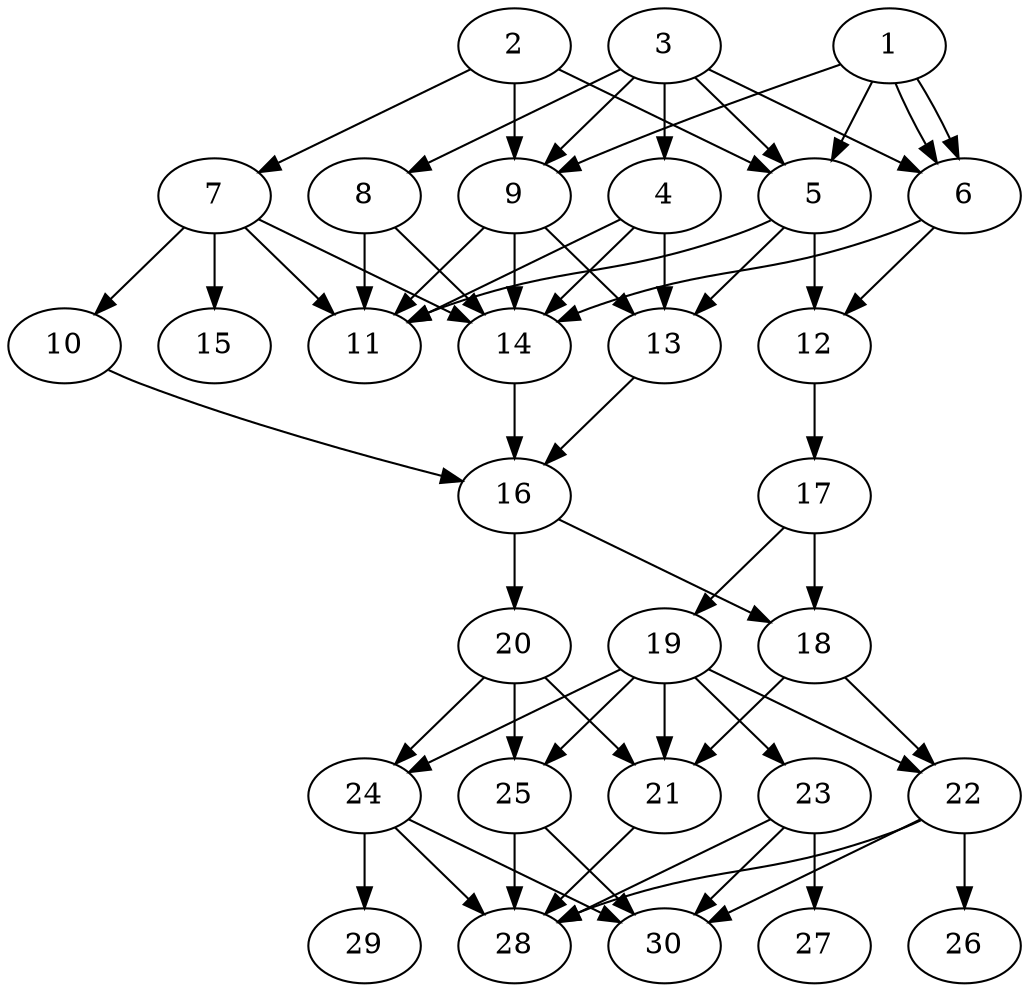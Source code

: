 // DAG automatically generated by daggen at Thu Oct  3 14:04:19 2019
// ./daggen --dot -n 30 --ccr 0.5 --fat 0.5 --regular 0.5 --density 0.9 --mindata 5242880 --maxdata 52428800 
digraph G {
  1 [size="40329216", alpha="0.20", expect_size="20164608"] 
  1 -> 5 [size ="20164608"]
  1 -> 6 [size ="20164608"]
  1 -> 6 [size ="20164608"]
  1 -> 9 [size ="20164608"]
  2 [size="12939264", alpha="0.19", expect_size="6469632"] 
  2 -> 5 [size ="6469632"]
  2 -> 7 [size ="6469632"]
  2 -> 9 [size ="6469632"]
  3 [size="93513728", alpha="0.04", expect_size="46756864"] 
  3 -> 4 [size ="46756864"]
  3 -> 5 [size ="46756864"]
  3 -> 6 [size ="46756864"]
  3 -> 8 [size ="46756864"]
  3 -> 9 [size ="46756864"]
  4 [size="79945728", alpha="0.10", expect_size="39972864"] 
  4 -> 11 [size ="39972864"]
  4 -> 13 [size ="39972864"]
  4 -> 14 [size ="39972864"]
  5 [size="100513792", alpha="0.01", expect_size="50256896"] 
  5 -> 11 [size ="50256896"]
  5 -> 12 [size ="50256896"]
  5 -> 13 [size ="50256896"]
  6 [size="71155712", alpha="0.09", expect_size="35577856"] 
  6 -> 12 [size ="35577856"]
  6 -> 14 [size ="35577856"]
  7 [size="63877120", alpha="0.11", expect_size="31938560"] 
  7 -> 10 [size ="31938560"]
  7 -> 11 [size ="31938560"]
  7 -> 14 [size ="31938560"]
  7 -> 15 [size ="31938560"]
  8 [size="67981312", alpha="0.05", expect_size="33990656"] 
  8 -> 11 [size ="33990656"]
  8 -> 14 [size ="33990656"]
  9 [size="89894912", alpha="0.00", expect_size="44947456"] 
  9 -> 11 [size ="44947456"]
  9 -> 13 [size ="44947456"]
  9 -> 14 [size ="44947456"]
  10 [size="92010496", alpha="0.13", expect_size="46005248"] 
  10 -> 16 [size ="46005248"]
  11 [size="55687168", alpha="0.15", expect_size="27843584"] 
  12 [size="54515712", alpha="0.01", expect_size="27257856"] 
  12 -> 17 [size ="27257856"]
  13 [size="51281920", alpha="0.18", expect_size="25640960"] 
  13 -> 16 [size ="25640960"]
  14 [size="68687872", alpha="0.12", expect_size="34343936"] 
  14 -> 16 [size ="34343936"]
  15 [size="22573056", alpha="0.17", expect_size="11286528"] 
  16 [size="25473024", alpha="0.15", expect_size="12736512"] 
  16 -> 18 [size ="12736512"]
  16 -> 20 [size ="12736512"]
  17 [size="67786752", alpha="0.04", expect_size="33893376"] 
  17 -> 18 [size ="33893376"]
  17 -> 19 [size ="33893376"]
  18 [size="25643008", alpha="0.18", expect_size="12821504"] 
  18 -> 21 [size ="12821504"]
  18 -> 22 [size ="12821504"]
  19 [size="48855040", alpha="0.10", expect_size="24427520"] 
  19 -> 21 [size ="24427520"]
  19 -> 22 [size ="24427520"]
  19 -> 23 [size ="24427520"]
  19 -> 24 [size ="24427520"]
  19 -> 25 [size ="24427520"]
  20 [size="50737152", alpha="0.03", expect_size="25368576"] 
  20 -> 21 [size ="25368576"]
  20 -> 24 [size ="25368576"]
  20 -> 25 [size ="25368576"]
  21 [size="17782784", alpha="0.03", expect_size="8891392"] 
  21 -> 28 [size ="8891392"]
  22 [size="87515136", alpha="0.04", expect_size="43757568"] 
  22 -> 26 [size ="43757568"]
  22 -> 28 [size ="43757568"]
  22 -> 30 [size ="43757568"]
  23 [size="93413376", alpha="0.02", expect_size="46706688"] 
  23 -> 27 [size ="46706688"]
  23 -> 28 [size ="46706688"]
  23 -> 30 [size ="46706688"]
  24 [size="83734528", alpha="0.15", expect_size="41867264"] 
  24 -> 28 [size ="41867264"]
  24 -> 29 [size ="41867264"]
  24 -> 30 [size ="41867264"]
  25 [size="48252928", alpha="0.07", expect_size="24126464"] 
  25 -> 28 [size ="24126464"]
  25 -> 30 [size ="24126464"]
  26 [size="32808960", alpha="0.12", expect_size="16404480"] 
  27 [size="103059456", alpha="0.08", expect_size="51529728"] 
  28 [size="26765312", alpha="0.16", expect_size="13382656"] 
  29 [size="16941056", alpha="0.01", expect_size="8470528"] 
  30 [size="62181376", alpha="0.04", expect_size="31090688"] 
}
